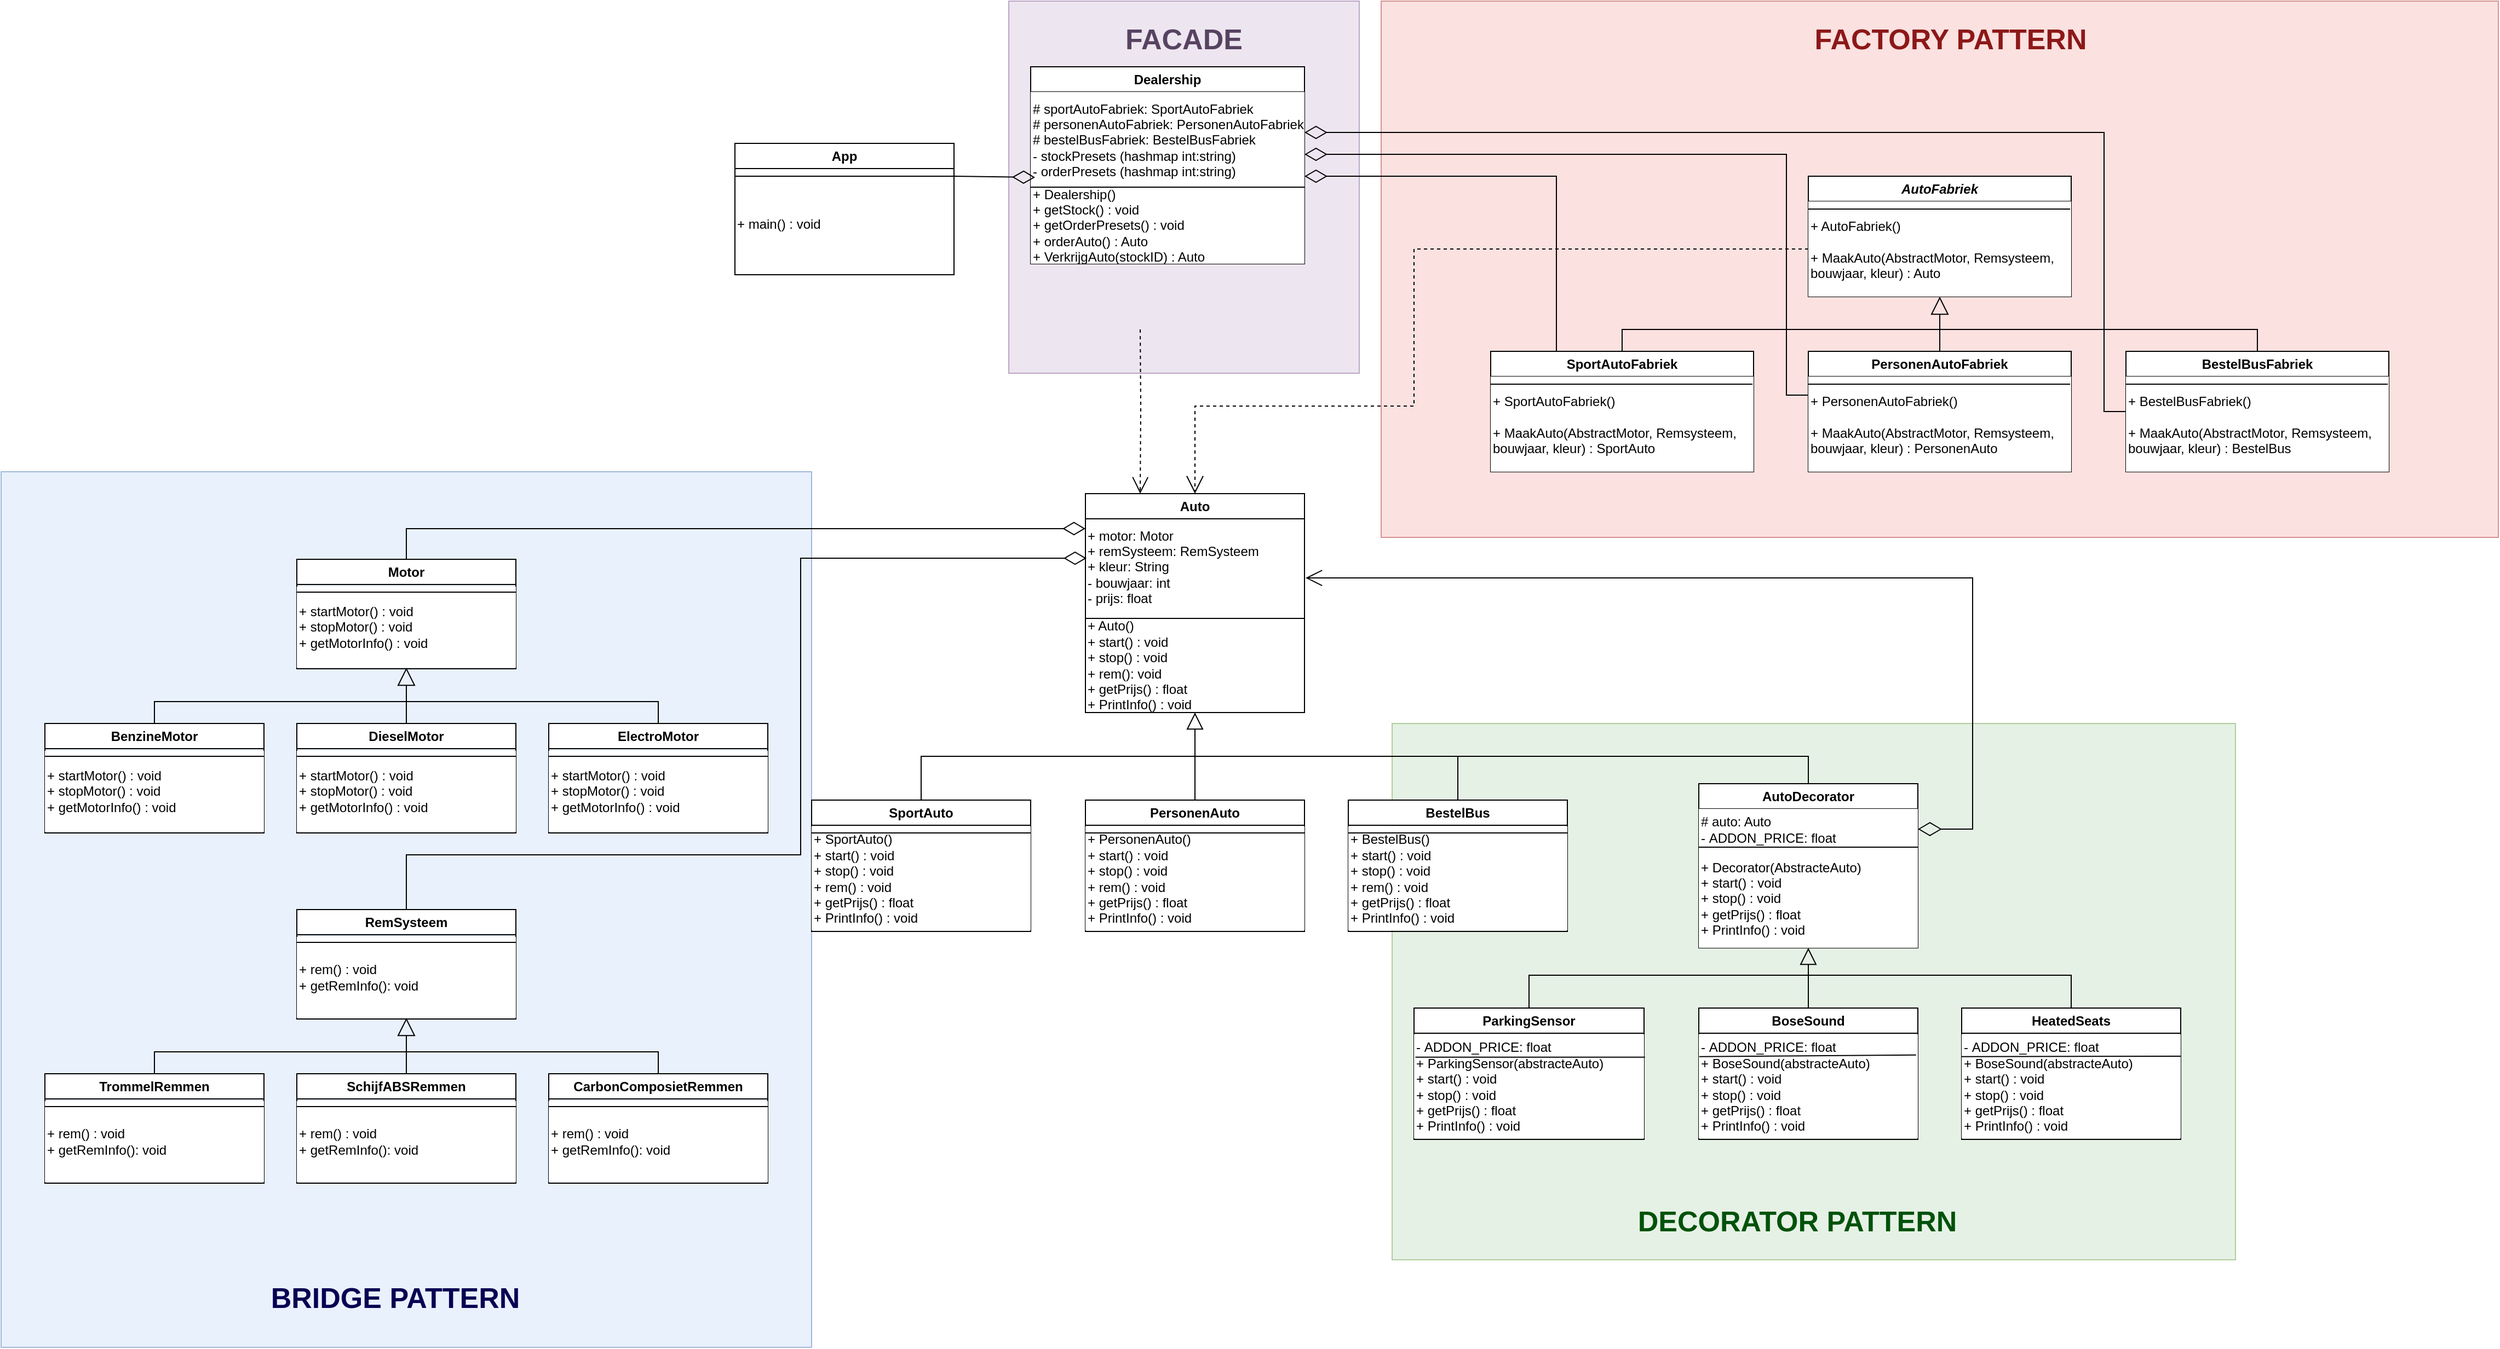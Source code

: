 <mxfile version="24.7.17">
  <diagram name="Page-1" id="ZH47OkZXnv7MJgtDUiey">
    <mxGraphModel dx="1637" dy="1631" grid="1" gridSize="10" guides="1" tooltips="1" connect="1" arrows="1" fold="1" page="1" pageScale="1" pageWidth="850" pageHeight="1100" math="0" shadow="0">
      <root>
        <mxCell id="0" />
        <mxCell id="1" parent="0" />
        <mxCell id="ERLBQstwd277DYNmvbr6-149" value="" style="rounded=0;whiteSpace=wrap;html=1;fillColor=#e1d5e7;strokeColor=#9673a6;opacity=60;" parent="1" vertex="1">
          <mxGeometry x="240" y="-220" width="320" height="340" as="geometry" />
        </mxCell>
        <mxCell id="ERLBQstwd277DYNmvbr6-147" value="" style="rounded=0;whiteSpace=wrap;html=1;fillColor=#dae8fc;strokeColor=#6c8ebf;opacity=60;" parent="1" vertex="1">
          <mxGeometry x="-680" y="210" width="740" height="800" as="geometry" />
        </mxCell>
        <mxCell id="ERLBQstwd277DYNmvbr6-139" value="" style="rounded=0;whiteSpace=wrap;html=1;fillColor=#d5e8d4;strokeColor=#82b366;opacity=60;" parent="1" vertex="1">
          <mxGeometry x="590" y="440" width="770" height="490" as="geometry" />
        </mxCell>
        <mxCell id="ERLBQstwd277DYNmvbr6-137" value="" style="rounded=0;whiteSpace=wrap;html=1;fillColor=#f8cecc;strokeColor=#b85450;opacity=60;" parent="1" vertex="1">
          <mxGeometry x="580" y="-220" width="1020" height="490" as="geometry" />
        </mxCell>
        <mxCell id="ERLBQstwd277DYNmvbr6-1" value="Auto" style="swimlane;whiteSpace=wrap;html=1;" parent="1" vertex="1">
          <mxGeometry x="310" y="230" width="200" height="200" as="geometry" />
        </mxCell>
        <mxCell id="ERLBQstwd277DYNmvbr6-3" value="+ motor: Motor&lt;div&gt;+ remSysteem: RemSysteem&lt;/div&gt;&lt;div&gt;+ kleur: String&lt;/div&gt;&lt;div&gt;- bouwjaar: int&lt;/div&gt;&lt;div&gt;- prijs: float&lt;/div&gt;" style="text;html=1;align=left;verticalAlign=middle;whiteSpace=wrap;rounded=0;" parent="ERLBQstwd277DYNmvbr6-1" vertex="1">
          <mxGeometry y="23" width="200" height="87" as="geometry" />
        </mxCell>
        <mxCell id="ERLBQstwd277DYNmvbr6-5" value="&lt;div&gt;+ Auto()&amp;nbsp;&lt;/div&gt;+ start() : void&lt;div&gt;+ stop() : void&lt;/div&gt;&lt;div&gt;+ rem(): void&lt;/div&gt;&lt;div&gt;+ getPrijs() : float&lt;/div&gt;&lt;div&gt;+ PrintInfo() : void&lt;/div&gt;" style="text;html=1;align=left;verticalAlign=middle;whiteSpace=wrap;rounded=0;" parent="ERLBQstwd277DYNmvbr6-1" vertex="1">
          <mxGeometry y="113" width="200" height="87" as="geometry" />
        </mxCell>
        <mxCell id="ERLBQstwd277DYNmvbr6-4" value="" style="endArrow=none;html=1;rounded=0;exitX=0;exitY=0.75;exitDx=0;exitDy=0;entryX=1;entryY=0.75;entryDx=0;entryDy=0;" parent="1" edge="1">
          <mxGeometry width="50" height="50" relative="1" as="geometry">
            <mxPoint x="310" y="344" as="sourcePoint" />
            <mxPoint x="510" y="344" as="targetPoint" />
          </mxGeometry>
        </mxCell>
        <mxCell id="ERLBQstwd277DYNmvbr6-17" value="BestelBus" style="swimlane;whiteSpace=wrap;html=1;fillColor=default;" parent="1" vertex="1">
          <mxGeometry x="550" y="510" width="200" height="120" as="geometry" />
        </mxCell>
        <mxCell id="ERLBQstwd277DYNmvbr6-19" value="&lt;div&gt;+ BestelBus()&amp;nbsp;&lt;/div&gt;+ start() : void&lt;div&gt;+ stop() : void&lt;/div&gt;&lt;div&gt;+ rem() : void&lt;br&gt;&lt;/div&gt;&lt;div&gt;+ getPrijs() :&amp;nbsp;&lt;span style=&quot;background-color: initial;&quot;&gt;float&lt;/span&gt;&lt;/div&gt;&lt;div&gt;+ PrintInfo() : void&lt;br&gt;&lt;/div&gt;" style="text;html=1;align=left;verticalAlign=middle;whiteSpace=wrap;rounded=0;fillColor=default;" parent="ERLBQstwd277DYNmvbr6-17" vertex="1">
          <mxGeometry y="24" width="200" height="95" as="geometry" />
        </mxCell>
        <mxCell id="ERLBQstwd277DYNmvbr6-20" value="" style="endArrow=none;html=1;rounded=0;exitX=0;exitY=0.75;exitDx=0;exitDy=0;entryX=1;entryY=0.75;entryDx=0;entryDy=0;" parent="ERLBQstwd277DYNmvbr6-17" edge="1">
          <mxGeometry width="50" height="50" relative="1" as="geometry">
            <mxPoint y="30" as="sourcePoint" />
            <mxPoint x="200" y="30" as="targetPoint" />
          </mxGeometry>
        </mxCell>
        <mxCell id="ERLBQstwd277DYNmvbr6-39" style="edgeStyle=orthogonalEdgeStyle;rounded=0;orthogonalLoop=1;jettySize=auto;html=1;exitX=0.5;exitY=0;exitDx=0;exitDy=0;entryX=0.5;entryY=0;entryDx=0;entryDy=0;endArrow=none;endFill=0;" parent="1" source="ERLBQstwd277DYNmvbr6-32" target="ERLBQstwd277DYNmvbr6-17" edge="1">
          <mxGeometry relative="1" as="geometry">
            <Array as="points">
              <mxPoint x="160" y="470" />
              <mxPoint x="650" y="470" />
            </Array>
          </mxGeometry>
        </mxCell>
        <mxCell id="ERLBQstwd277DYNmvbr6-32" value="SportAuto" style="swimlane;whiteSpace=wrap;html=1;" parent="1" vertex="1">
          <mxGeometry x="60" y="510" width="200" height="120" as="geometry" />
        </mxCell>
        <mxCell id="ERLBQstwd277DYNmvbr6-33" value="&lt;div&gt;+ SportAuto()&amp;nbsp;&lt;/div&gt;+ start() : void&lt;div&gt;+ stop() : void&lt;/div&gt;&lt;div&gt;+ rem() : void&lt;/div&gt;&lt;div&gt;+ getPrijs() :&amp;nbsp;&lt;span style=&quot;background-color: initial;&quot;&gt;float&lt;/span&gt;&lt;/div&gt;&lt;div&gt;+ PrintInfo() : void&lt;br&gt;&lt;/div&gt;" style="text;html=1;align=left;verticalAlign=middle;whiteSpace=wrap;rounded=0;fillColor=default;" parent="ERLBQstwd277DYNmvbr6-32" vertex="1">
          <mxGeometry y="24" width="200" height="95" as="geometry" />
        </mxCell>
        <mxCell id="ERLBQstwd277DYNmvbr6-34" value="" style="endArrow=none;html=1;rounded=0;exitX=0;exitY=0.75;exitDx=0;exitDy=0;entryX=1;entryY=0.75;entryDx=0;entryDy=0;" parent="ERLBQstwd277DYNmvbr6-32" edge="1">
          <mxGeometry width="50" height="50" relative="1" as="geometry">
            <mxPoint y="30" as="sourcePoint" />
            <mxPoint x="200" y="30" as="targetPoint" />
          </mxGeometry>
        </mxCell>
        <mxCell id="ERLBQstwd277DYNmvbr6-38" style="edgeStyle=orthogonalEdgeStyle;rounded=0;orthogonalLoop=1;jettySize=auto;html=1;exitX=0.5;exitY=0;exitDx=0;exitDy=0;entryX=0.5;entryY=1;entryDx=0;entryDy=0;endArrow=block;endFill=0;endSize=13;" parent="1" source="ERLBQstwd277DYNmvbr6-35" target="ERLBQstwd277DYNmvbr6-5" edge="1">
          <mxGeometry relative="1" as="geometry" />
        </mxCell>
        <mxCell id="ERLBQstwd277DYNmvbr6-35" value="PersonenAuto" style="swimlane;whiteSpace=wrap;html=1;" parent="1" vertex="1">
          <mxGeometry x="310" y="510" width="200" height="120" as="geometry" />
        </mxCell>
        <mxCell id="ERLBQstwd277DYNmvbr6-36" value="&lt;div&gt;+ PersonenAuto()&amp;nbsp;&lt;/div&gt;+ start() : void&lt;div&gt;+ stop() : void&lt;/div&gt;&lt;div&gt;+ rem() : void&lt;br&gt;&lt;/div&gt;&lt;div&gt;+ getPrijs() : float&lt;/div&gt;&lt;div&gt;+ PrintInfo() : void&lt;br&gt;&lt;/div&gt;" style="text;html=1;align=left;verticalAlign=middle;whiteSpace=wrap;rounded=0;fillColor=default;" parent="ERLBQstwd277DYNmvbr6-35" vertex="1">
          <mxGeometry y="24" width="200" height="95" as="geometry" />
        </mxCell>
        <mxCell id="ERLBQstwd277DYNmvbr6-37" value="" style="endArrow=none;html=1;rounded=0;exitX=0;exitY=0.75;exitDx=0;exitDy=0;entryX=1;entryY=0.75;entryDx=0;entryDy=0;" parent="ERLBQstwd277DYNmvbr6-35" edge="1">
          <mxGeometry width="50" height="50" relative="1" as="geometry">
            <mxPoint y="30" as="sourcePoint" />
            <mxPoint x="200" y="30" as="targetPoint" />
          </mxGeometry>
        </mxCell>
        <mxCell id="ERLBQstwd277DYNmvbr6-40" value="AutoDecorator" style="swimlane;whiteSpace=wrap;html=1;" parent="1" vertex="1">
          <mxGeometry x="870" y="495" width="200" height="150" as="geometry" />
        </mxCell>
        <mxCell id="ERLBQstwd277DYNmvbr6-41" value="# auto: Auto&lt;div&gt;&lt;div&gt;-&amp;nbsp;ADDON_PRICE: float&lt;/div&gt;&lt;/div&gt;" style="text;html=1;align=left;verticalAlign=middle;whiteSpace=wrap;rounded=0;fillColor=default;" parent="ERLBQstwd277DYNmvbr6-40" vertex="1">
          <mxGeometry y="23" width="200" height="37" as="geometry" />
        </mxCell>
        <mxCell id="ERLBQstwd277DYNmvbr6-42" value="&lt;div&gt;+ Decorator(AbstracteAuto)&amp;nbsp;&lt;/div&gt;+ start() : void&lt;div&gt;+ stop() : void&lt;/div&gt;&lt;div&gt;+ getPrijs() : float&lt;/div&gt;&lt;div&gt;+ PrintInfo() : void&lt;br&gt;&lt;/div&gt;" style="text;html=1;align=left;verticalAlign=middle;whiteSpace=wrap;rounded=0;fillColor=default;" parent="ERLBQstwd277DYNmvbr6-40" vertex="1">
          <mxGeometry y="60" width="200" height="90" as="geometry" />
        </mxCell>
        <mxCell id="ERLBQstwd277DYNmvbr6-43" value="" style="endArrow=none;html=1;rounded=0;exitX=0;exitY=0.75;exitDx=0;exitDy=0;entryX=1;entryY=0.75;entryDx=0;entryDy=0;" parent="1" edge="1">
          <mxGeometry width="50" height="50" relative="1" as="geometry">
            <mxPoint x="870" y="553" as="sourcePoint" />
            <mxPoint x="1070" y="553" as="targetPoint" />
          </mxGeometry>
        </mxCell>
        <mxCell id="ERLBQstwd277DYNmvbr6-48" value="" style="endArrow=none;html=1;rounded=0;entryX=0.5;entryY=0;entryDx=0;entryDy=0;" parent="1" target="ERLBQstwd277DYNmvbr6-40" edge="1">
          <mxGeometry width="50" height="50" relative="1" as="geometry">
            <mxPoint x="650" y="470" as="sourcePoint" />
            <mxPoint x="670" y="460" as="targetPoint" />
            <Array as="points">
              <mxPoint x="970" y="470" />
            </Array>
          </mxGeometry>
        </mxCell>
        <mxCell id="ERLBQstwd277DYNmvbr6-59" style="edgeStyle=orthogonalEdgeStyle;rounded=0;orthogonalLoop=1;jettySize=auto;html=1;exitX=0.5;exitY=0;exitDx=0;exitDy=0;entryX=0.5;entryY=1;entryDx=0;entryDy=0;endArrow=block;endFill=0;endSize=13;" parent="1" source="ERLBQstwd277DYNmvbr6-49" target="ERLBQstwd277DYNmvbr6-40" edge="1">
          <mxGeometry relative="1" as="geometry" />
        </mxCell>
        <mxCell id="ERLBQstwd277DYNmvbr6-49" value="BoseSound" style="swimlane;whiteSpace=wrap;html=1;" parent="1" vertex="1">
          <mxGeometry x="870" y="700" width="200" height="120" as="geometry" />
        </mxCell>
        <mxCell id="ERLBQstwd277DYNmvbr6-50" value="&lt;div&gt;&lt;div&gt;-&amp;nbsp;ADDON_PRICE: float&lt;/div&gt;&lt;/div&gt;&lt;div&gt;+ BoseSound(abstracteAuto)&amp;nbsp;&lt;/div&gt;+ start() : void&lt;div&gt;+ stop() : void&lt;/div&gt;&lt;div&gt;+ getPrijs() : float&lt;/div&gt;&lt;div&gt;&lt;span style=&quot;background-color: initial;&quot;&gt;+ PrintInfo() : void&lt;/span&gt;&lt;br&gt;&lt;/div&gt;" style="text;html=1;align=left;verticalAlign=middle;whiteSpace=wrap;rounded=0;fillColor=default;" parent="ERLBQstwd277DYNmvbr6-49" vertex="1">
          <mxGeometry y="24" width="200" height="95" as="geometry" />
        </mxCell>
        <mxCell id="ERLBQstwd277DYNmvbr6-51" value="" style="endArrow=none;html=1;rounded=0;exitX=0.002;exitY=0.215;exitDx=0;exitDy=0;entryX=0.992;entryY=0.199;entryDx=0;entryDy=0;entryPerimeter=0;exitPerimeter=0;" parent="ERLBQstwd277DYNmvbr6-49" source="ERLBQstwd277DYNmvbr6-50" target="ERLBQstwd277DYNmvbr6-50" edge="1">
          <mxGeometry width="50" height="50" relative="1" as="geometry">
            <mxPoint y="30" as="sourcePoint" />
            <mxPoint x="200" y="30" as="targetPoint" />
          </mxGeometry>
        </mxCell>
        <mxCell id="ERLBQstwd277DYNmvbr6-52" value="HeatedSeats" style="swimlane;whiteSpace=wrap;html=1;fillColor=default;" parent="1" vertex="1">
          <mxGeometry x="1110" y="700" width="200" height="120" as="geometry" />
        </mxCell>
        <mxCell id="ERLBQstwd277DYNmvbr6-53" value="&lt;div&gt;&lt;div&gt;-&amp;nbsp;ADDON_PRICE: float&lt;/div&gt;&lt;/div&gt;&lt;div&gt;+ BoseSound(abstracteAuto)&lt;/div&gt;+ start() : void&lt;div&gt;+ stop() : void&lt;/div&gt;&lt;div&gt;+ getPrijs() : float&lt;/div&gt;&lt;div&gt;&lt;span style=&quot;background-color: initial;&quot;&gt;+ PrintInfo() : void&lt;/span&gt;&lt;br&gt;&lt;/div&gt;" style="text;html=1;align=left;verticalAlign=middle;whiteSpace=wrap;rounded=0;fillColor=default;imageWidth=31;" parent="ERLBQstwd277DYNmvbr6-52" vertex="1">
          <mxGeometry y="24" width="200" height="95" as="geometry" />
        </mxCell>
        <mxCell id="ERLBQstwd277DYNmvbr6-54" value="" style="endArrow=none;html=1;rounded=0;exitX=-0.001;exitY=0.215;exitDx=0;exitDy=0;exitPerimeter=0;" parent="ERLBQstwd277DYNmvbr6-52" source="ERLBQstwd277DYNmvbr6-53" edge="1">
          <mxGeometry width="50" height="50" relative="1" as="geometry">
            <mxPoint y="30" as="sourcePoint" />
            <mxPoint x="200" y="44" as="targetPoint" />
          </mxGeometry>
        </mxCell>
        <mxCell id="ERLBQstwd277DYNmvbr6-60" style="edgeStyle=orthogonalEdgeStyle;rounded=0;orthogonalLoop=1;jettySize=auto;html=1;exitX=0.5;exitY=0;exitDx=0;exitDy=0;entryX=0.5;entryY=0;entryDx=0;entryDy=0;endArrow=none;endFill=0;" parent="1" source="ERLBQstwd277DYNmvbr6-56" target="ERLBQstwd277DYNmvbr6-52" edge="1">
          <mxGeometry relative="1" as="geometry">
            <Array as="points">
              <mxPoint x="715" y="670" />
              <mxPoint x="1210" y="670" />
            </Array>
          </mxGeometry>
        </mxCell>
        <mxCell id="ERLBQstwd277DYNmvbr6-56" value="ParkingSensor" style="swimlane;whiteSpace=wrap;html=1;" parent="1" vertex="1">
          <mxGeometry x="610" y="700" width="210" height="120" as="geometry" />
        </mxCell>
        <mxCell id="ERLBQstwd277DYNmvbr6-57" value="&lt;div&gt;-&amp;nbsp;ADDON_PRICE: float&lt;/div&gt;&lt;div&gt;+ ParkingSensor(abstracteAuto)&amp;nbsp;&lt;/div&gt;+ start() : void&lt;div&gt;+ stop() : void&lt;/div&gt;&lt;div&gt;+ getPrijs() : float&lt;/div&gt;&lt;div&gt;&lt;span style=&quot;background-color: initial;&quot;&gt;+ PrintInfo() : void&lt;/span&gt;&lt;br&gt;&lt;/div&gt;" style="text;html=1;align=left;verticalAlign=middle;whiteSpace=wrap;rounded=0;fillColor=default;" parent="ERLBQstwd277DYNmvbr6-56" vertex="1">
          <mxGeometry y="24" width="210" height="95" as="geometry" />
        </mxCell>
        <mxCell id="ERLBQstwd277DYNmvbr6-143" value="" style="endArrow=none;html=1;rounded=0;exitX=0.006;exitY=0.22;exitDx=0;exitDy=0;exitPerimeter=0;entryX=1.004;entryY=0.22;entryDx=0;entryDy=0;entryPerimeter=0;" parent="ERLBQstwd277DYNmvbr6-56" source="ERLBQstwd277DYNmvbr6-57" target="ERLBQstwd277DYNmvbr6-57" edge="1">
          <mxGeometry width="50" height="50" relative="1" as="geometry">
            <mxPoint y="34" as="sourcePoint" />
            <mxPoint x="210" y="40" as="targetPoint" />
          </mxGeometry>
        </mxCell>
        <mxCell id="ERLBQstwd277DYNmvbr6-61" style="edgeStyle=orthogonalEdgeStyle;rounded=0;orthogonalLoop=1;jettySize=auto;html=1;exitX=1;exitY=0.5;exitDx=0;exitDy=0;entryX=1.005;entryY=0.621;entryDx=0;entryDy=0;entryPerimeter=0;startArrow=diamondThin;startFill=0;endArrow=open;endFill=0;endSize=13;startSize=19;" parent="1" source="ERLBQstwd277DYNmvbr6-41" target="ERLBQstwd277DYNmvbr6-3" edge="1">
          <mxGeometry relative="1" as="geometry">
            <Array as="points">
              <mxPoint x="1120" y="537" />
              <mxPoint x="1120" y="307" />
            </Array>
          </mxGeometry>
        </mxCell>
        <mxCell id="ERLBQstwd277DYNmvbr6-62" value="Motor" style="swimlane;whiteSpace=wrap;html=1;" parent="1" vertex="1">
          <mxGeometry x="-410" y="290" width="200" height="100" as="geometry" />
        </mxCell>
        <mxCell id="ERLBQstwd277DYNmvbr6-63" value="&lt;div&gt;+ startMotor() : void&lt;/div&gt;&lt;div&gt;+ stopMotor() : void&lt;/div&gt;&lt;div&gt;+ getMotorInfo() : void&lt;/div&gt;" style="text;html=1;align=left;verticalAlign=middle;whiteSpace=wrap;rounded=0;fillColor=default;" parent="ERLBQstwd277DYNmvbr6-62" vertex="1">
          <mxGeometry y="25" width="200" height="74" as="geometry" />
        </mxCell>
        <mxCell id="ERLBQstwd277DYNmvbr6-64" value="" style="endArrow=none;html=1;rounded=0;exitX=0;exitY=0.75;exitDx=0;exitDy=0;entryX=1;entryY=0.75;entryDx=0;entryDy=0;" parent="ERLBQstwd277DYNmvbr6-62" edge="1">
          <mxGeometry width="50" height="50" relative="1" as="geometry">
            <mxPoint y="30" as="sourcePoint" />
            <mxPoint x="200" y="30" as="targetPoint" />
          </mxGeometry>
        </mxCell>
        <mxCell id="ERLBQstwd277DYNmvbr6-65" style="edgeStyle=orthogonalEdgeStyle;rounded=0;orthogonalLoop=1;jettySize=auto;html=1;exitX=0.5;exitY=0;exitDx=0;exitDy=0;entryX=0;entryY=0.103;entryDx=0;entryDy=0;entryPerimeter=0;endArrow=diamondThin;endFill=0;endSize=18;" parent="1" source="ERLBQstwd277DYNmvbr6-62" target="ERLBQstwd277DYNmvbr6-3" edge="1">
          <mxGeometry relative="1" as="geometry" />
        </mxCell>
        <mxCell id="ERLBQstwd277DYNmvbr6-66" value="ElectroMotor" style="swimlane;whiteSpace=wrap;html=1;" parent="1" vertex="1">
          <mxGeometry x="-180" y="440" width="200" height="100" as="geometry" />
        </mxCell>
        <mxCell id="ERLBQstwd277DYNmvbr6-67" value="&lt;div&gt;+ startMotor()&lt;span style=&quot;background-color: initial;&quot;&gt;&amp;nbsp;&lt;/span&gt;&lt;span style=&quot;background-color: initial;&quot;&gt;: void&lt;/span&gt;&lt;/div&gt;&lt;div&gt;+ stopMotor()&lt;span style=&quot;background-color: initial;&quot;&gt;&amp;nbsp;&lt;/span&gt;&lt;span style=&quot;background-color: initial;&quot;&gt;: void&lt;/span&gt;&lt;/div&gt;&lt;div&gt;+ getMotorInfo()&lt;span style=&quot;background-color: initial;&quot;&gt;&amp;nbsp;&lt;/span&gt;&lt;span style=&quot;background-color: initial;&quot;&gt;: void&lt;/span&gt;&lt;/div&gt;" style="text;html=1;align=left;verticalAlign=middle;whiteSpace=wrap;rounded=0;fillColor=default;" parent="ERLBQstwd277DYNmvbr6-66" vertex="1">
          <mxGeometry y="25" width="200" height="74" as="geometry" />
        </mxCell>
        <mxCell id="ERLBQstwd277DYNmvbr6-68" value="" style="endArrow=none;html=1;rounded=0;exitX=0;exitY=0.75;exitDx=0;exitDy=0;entryX=1;entryY=0.75;entryDx=0;entryDy=0;" parent="ERLBQstwd277DYNmvbr6-66" edge="1">
          <mxGeometry width="50" height="50" relative="1" as="geometry">
            <mxPoint y="30" as="sourcePoint" />
            <mxPoint x="200" y="30" as="targetPoint" />
          </mxGeometry>
        </mxCell>
        <mxCell id="ERLBQstwd277DYNmvbr6-75" style="edgeStyle=orthogonalEdgeStyle;rounded=0;orthogonalLoop=1;jettySize=auto;html=1;exitX=0.5;exitY=0;exitDx=0;exitDy=0;entryX=0.5;entryY=1;entryDx=0;entryDy=0;endArrow=block;endFill=0;startSize=7;endSize=14;" parent="1" source="ERLBQstwd277DYNmvbr6-69" target="ERLBQstwd277DYNmvbr6-63" edge="1">
          <mxGeometry relative="1" as="geometry" />
        </mxCell>
        <mxCell id="ERLBQstwd277DYNmvbr6-69" value="DieselMotor" style="swimlane;whiteSpace=wrap;html=1;" parent="1" vertex="1">
          <mxGeometry x="-410" y="440" width="200" height="100" as="geometry" />
        </mxCell>
        <mxCell id="ERLBQstwd277DYNmvbr6-70" value="&lt;div&gt;+ startMotor()&lt;span style=&quot;background-color: initial;&quot;&gt;&amp;nbsp;&lt;/span&gt;&lt;span style=&quot;background-color: initial;&quot;&gt;: void&lt;/span&gt;&lt;/div&gt;&lt;div&gt;+ stopMotor()&lt;span style=&quot;background-color: initial;&quot;&gt;&amp;nbsp;&lt;/span&gt;&lt;span style=&quot;background-color: initial;&quot;&gt;: void&lt;/span&gt;&lt;/div&gt;&lt;div&gt;+ getMotorInfo()&lt;span style=&quot;background-color: initial;&quot;&gt;&amp;nbsp;&lt;/span&gt;&lt;span style=&quot;background-color: initial;&quot;&gt;: void&lt;/span&gt;&lt;/div&gt;" style="text;html=1;align=left;verticalAlign=middle;whiteSpace=wrap;rounded=0;fillColor=default;" parent="ERLBQstwd277DYNmvbr6-69" vertex="1">
          <mxGeometry y="25" width="200" height="74" as="geometry" />
        </mxCell>
        <mxCell id="ERLBQstwd277DYNmvbr6-71" value="" style="endArrow=none;html=1;rounded=0;exitX=0;exitY=0.75;exitDx=0;exitDy=0;entryX=1;entryY=0.75;entryDx=0;entryDy=0;" parent="ERLBQstwd277DYNmvbr6-69" edge="1">
          <mxGeometry width="50" height="50" relative="1" as="geometry">
            <mxPoint y="30" as="sourcePoint" />
            <mxPoint x="200" y="30" as="targetPoint" />
          </mxGeometry>
        </mxCell>
        <mxCell id="ERLBQstwd277DYNmvbr6-76" style="edgeStyle=orthogonalEdgeStyle;rounded=0;orthogonalLoop=1;jettySize=auto;html=1;exitX=0.5;exitY=0;exitDx=0;exitDy=0;entryX=0.5;entryY=0;entryDx=0;entryDy=0;endArrow=none;endFill=0;" parent="1" source="ERLBQstwd277DYNmvbr6-72" target="ERLBQstwd277DYNmvbr6-66" edge="1">
          <mxGeometry relative="1" as="geometry" />
        </mxCell>
        <mxCell id="ERLBQstwd277DYNmvbr6-72" value="BenzineMotor" style="swimlane;whiteSpace=wrap;html=1;" parent="1" vertex="1">
          <mxGeometry x="-640" y="440" width="200" height="100" as="geometry" />
        </mxCell>
        <mxCell id="ERLBQstwd277DYNmvbr6-73" value="&lt;div&gt;+ startMotor() : void&lt;/div&gt;&lt;div&gt;+ stopMotor()&lt;span style=&quot;background-color: initial;&quot;&gt;&amp;nbsp;&lt;/span&gt;&lt;span style=&quot;background-color: initial;&quot;&gt;: void&lt;/span&gt;&lt;/div&gt;&lt;div&gt;+ getMotorInfo()&lt;span style=&quot;background-color: initial;&quot;&gt;&amp;nbsp;&lt;/span&gt;&lt;span style=&quot;background-color: initial;&quot;&gt;: void&lt;/span&gt;&lt;/div&gt;" style="text;html=1;align=left;verticalAlign=middle;whiteSpace=wrap;rounded=0;fillColor=default;" parent="ERLBQstwd277DYNmvbr6-72" vertex="1">
          <mxGeometry y="25" width="200" height="74" as="geometry" />
        </mxCell>
        <mxCell id="ERLBQstwd277DYNmvbr6-74" value="" style="endArrow=none;html=1;rounded=0;exitX=0;exitY=0.75;exitDx=0;exitDy=0;entryX=1;entryY=0.75;entryDx=0;entryDy=0;" parent="ERLBQstwd277DYNmvbr6-72" edge="1">
          <mxGeometry width="50" height="50" relative="1" as="geometry">
            <mxPoint y="30" as="sourcePoint" />
            <mxPoint x="200" y="30" as="targetPoint" />
          </mxGeometry>
        </mxCell>
        <mxCell id="ERLBQstwd277DYNmvbr6-77" value="RemSysteem" style="swimlane;whiteSpace=wrap;html=1;" parent="1" vertex="1">
          <mxGeometry x="-410" y="610" width="200" height="100" as="geometry" />
        </mxCell>
        <mxCell id="ERLBQstwd277DYNmvbr6-78" value="&lt;div&gt;+ rem() : void&lt;/div&gt;&lt;div&gt;+ getRemInfo(): void&lt;/div&gt;" style="text;html=1;align=left;verticalAlign=middle;whiteSpace=wrap;rounded=0;fillColor=default;" parent="ERLBQstwd277DYNmvbr6-77" vertex="1">
          <mxGeometry y="25" width="200" height="74" as="geometry" />
        </mxCell>
        <mxCell id="ERLBQstwd277DYNmvbr6-79" value="" style="endArrow=none;html=1;rounded=0;exitX=0;exitY=0.75;exitDx=0;exitDy=0;entryX=1;entryY=0.75;entryDx=0;entryDy=0;" parent="ERLBQstwd277DYNmvbr6-77" edge="1">
          <mxGeometry width="50" height="50" relative="1" as="geometry">
            <mxPoint y="30" as="sourcePoint" />
            <mxPoint x="200" y="30" as="targetPoint" />
          </mxGeometry>
        </mxCell>
        <mxCell id="ERLBQstwd277DYNmvbr6-80" value="CarbonComposietRemmen" style="swimlane;whiteSpace=wrap;html=1;" parent="1" vertex="1">
          <mxGeometry x="-180" y="760" width="200" height="100" as="geometry" />
        </mxCell>
        <mxCell id="ERLBQstwd277DYNmvbr6-95" value="&lt;div&gt;+ rem() : void&lt;/div&gt;&lt;div&gt;+ getRemInfo(): void&lt;/div&gt;" style="text;html=1;align=left;verticalAlign=middle;whiteSpace=wrap;rounded=0;fillColor=default;" parent="ERLBQstwd277DYNmvbr6-80" vertex="1">
          <mxGeometry y="25" width="200" height="74" as="geometry" />
        </mxCell>
        <mxCell id="ERLBQstwd277DYNmvbr6-82" value="" style="endArrow=none;html=1;rounded=0;exitX=0;exitY=0.75;exitDx=0;exitDy=0;entryX=1;entryY=0.75;entryDx=0;entryDy=0;" parent="ERLBQstwd277DYNmvbr6-80" edge="1">
          <mxGeometry width="50" height="50" relative="1" as="geometry">
            <mxPoint y="30" as="sourcePoint" />
            <mxPoint x="200" y="30" as="targetPoint" />
          </mxGeometry>
        </mxCell>
        <mxCell id="ERLBQstwd277DYNmvbr6-83" style="edgeStyle=orthogonalEdgeStyle;rounded=0;orthogonalLoop=1;jettySize=auto;html=1;exitX=0.5;exitY=0;exitDx=0;exitDy=0;entryX=0.5;entryY=1;entryDx=0;entryDy=0;endArrow=block;endFill=0;startSize=7;endSize=14;" parent="1" source="ERLBQstwd277DYNmvbr6-84" target="ERLBQstwd277DYNmvbr6-78" edge="1">
          <mxGeometry relative="1" as="geometry" />
        </mxCell>
        <mxCell id="ERLBQstwd277DYNmvbr6-84" value="SchijfABSRemmen" style="swimlane;whiteSpace=wrap;html=1;" parent="1" vertex="1">
          <mxGeometry x="-410" y="760" width="200" height="100" as="geometry" />
        </mxCell>
        <mxCell id="ERLBQstwd277DYNmvbr6-94" value="&lt;div&gt;+ rem() : void&lt;/div&gt;&lt;div&gt;+ getRemInfo(): void&lt;/div&gt;" style="text;html=1;align=left;verticalAlign=middle;whiteSpace=wrap;rounded=0;fillColor=default;" parent="ERLBQstwd277DYNmvbr6-84" vertex="1">
          <mxGeometry y="25" width="200" height="74" as="geometry" />
        </mxCell>
        <mxCell id="ERLBQstwd277DYNmvbr6-86" value="" style="endArrow=none;html=1;rounded=0;exitX=0;exitY=0.75;exitDx=0;exitDy=0;entryX=1;entryY=0.75;entryDx=0;entryDy=0;" parent="ERLBQstwd277DYNmvbr6-84" edge="1">
          <mxGeometry width="50" height="50" relative="1" as="geometry">
            <mxPoint y="30" as="sourcePoint" />
            <mxPoint x="200" y="30" as="targetPoint" />
          </mxGeometry>
        </mxCell>
        <mxCell id="ERLBQstwd277DYNmvbr6-87" style="edgeStyle=orthogonalEdgeStyle;rounded=0;orthogonalLoop=1;jettySize=auto;html=1;exitX=0.5;exitY=0;exitDx=0;exitDy=0;entryX=0.5;entryY=0;entryDx=0;entryDy=0;endArrow=none;endFill=0;" parent="1" source="ERLBQstwd277DYNmvbr6-88" target="ERLBQstwd277DYNmvbr6-80" edge="1">
          <mxGeometry relative="1" as="geometry" />
        </mxCell>
        <mxCell id="ERLBQstwd277DYNmvbr6-88" value="TrommelRemmen" style="swimlane;whiteSpace=wrap;html=1;" parent="1" vertex="1">
          <mxGeometry x="-640" y="760" width="200" height="100" as="geometry" />
        </mxCell>
        <mxCell id="ERLBQstwd277DYNmvbr6-91" value="&lt;div&gt;+ rem() : void&lt;/div&gt;&lt;div&gt;+ getRemInfo(): void&lt;/div&gt;" style="text;html=1;align=left;verticalAlign=middle;whiteSpace=wrap;rounded=0;fillColor=default;" parent="ERLBQstwd277DYNmvbr6-88" vertex="1">
          <mxGeometry y="25" width="200" height="74" as="geometry" />
        </mxCell>
        <mxCell id="ERLBQstwd277DYNmvbr6-90" value="" style="endArrow=none;html=1;rounded=0;exitX=0;exitY=0.75;exitDx=0;exitDy=0;entryX=1;entryY=0.75;entryDx=0;entryDy=0;" parent="ERLBQstwd277DYNmvbr6-88" edge="1">
          <mxGeometry width="50" height="50" relative="1" as="geometry">
            <mxPoint y="30" as="sourcePoint" />
            <mxPoint x="200" y="30" as="targetPoint" />
          </mxGeometry>
        </mxCell>
        <mxCell id="ERLBQstwd277DYNmvbr6-96" style="edgeStyle=orthogonalEdgeStyle;rounded=0;orthogonalLoop=1;jettySize=auto;html=1;exitX=0.5;exitY=0;exitDx=0;exitDy=0;entryX=0.005;entryY=0.414;entryDx=0;entryDy=0;entryPerimeter=0;endArrow=diamondThin;endFill=0;endSize=18;" parent="1" source="ERLBQstwd277DYNmvbr6-77" target="ERLBQstwd277DYNmvbr6-3" edge="1">
          <mxGeometry relative="1" as="geometry">
            <Array as="points">
              <mxPoint x="-310" y="560" />
              <mxPoint x="50" y="560" />
              <mxPoint x="50" y="289" />
            </Array>
          </mxGeometry>
        </mxCell>
        <mxCell id="ERLBQstwd277DYNmvbr6-97" value="&lt;i&gt;AutoFabriek&lt;/i&gt;" style="swimlane;whiteSpace=wrap;html=1;" parent="1" vertex="1">
          <mxGeometry x="970" y="-60" width="240" height="110" as="geometry" />
        </mxCell>
        <mxCell id="ERLBQstwd277DYNmvbr6-98" value="&lt;div&gt;+ AutoFabriek()&amp;nbsp;&lt;/div&gt;&lt;div&gt;&lt;br&gt;&lt;/div&gt;&lt;div&gt;+ MaakAuto(AbstractMotor, Remsysteem, bouwjaar, kleur) : Auto&lt;/div&gt;" style="text;html=1;align=left;verticalAlign=middle;whiteSpace=wrap;rounded=0;fillColor=default;" parent="ERLBQstwd277DYNmvbr6-97" vertex="1">
          <mxGeometry y="23" width="240" height="87" as="geometry" />
        </mxCell>
        <mxCell id="ERLBQstwd277DYNmvbr6-99" value="" style="endArrow=none;html=1;rounded=0;exitX=0;exitY=0.75;exitDx=0;exitDy=0;entryX=0.996;entryY=0.08;entryDx=0;entryDy=0;entryPerimeter=0;" parent="ERLBQstwd277DYNmvbr6-97" target="ERLBQstwd277DYNmvbr6-98" edge="1">
          <mxGeometry width="50" height="50" relative="1" as="geometry">
            <mxPoint y="30" as="sourcePoint" />
            <mxPoint x="200" y="30" as="targetPoint" />
          </mxGeometry>
        </mxCell>
        <mxCell id="ERLBQstwd277DYNmvbr6-113" style="edgeStyle=orthogonalEdgeStyle;rounded=0;orthogonalLoop=1;jettySize=auto;html=1;exitX=0.5;exitY=0;exitDx=0;exitDy=0;entryX=0.5;entryY=0;entryDx=0;entryDy=0;endArrow=none;endFill=0;" parent="1" source="ERLBQstwd277DYNmvbr6-103" target="ERLBQstwd277DYNmvbr6-109" edge="1">
          <mxGeometry relative="1" as="geometry" />
        </mxCell>
        <mxCell id="ERLBQstwd277DYNmvbr6-103" value="SportAutoFabriek" style="swimlane;whiteSpace=wrap;html=1;" parent="1" vertex="1">
          <mxGeometry x="680" y="100" width="240" height="110" as="geometry" />
        </mxCell>
        <mxCell id="ERLBQstwd277DYNmvbr6-104" value="&lt;div&gt;+ SportAutoFabriek()&amp;nbsp;&lt;/div&gt;&lt;div&gt;&lt;br&gt;&lt;/div&gt;&lt;div&gt;+ MaakAuto(AbstractMotor, Remsysteem, bouwjaar, kleur) : SportAuto&lt;/div&gt;" style="text;html=1;align=left;verticalAlign=middle;whiteSpace=wrap;rounded=0;fillColor=default;" parent="ERLBQstwd277DYNmvbr6-103" vertex="1">
          <mxGeometry y="23" width="240" height="87" as="geometry" />
        </mxCell>
        <mxCell id="ERLBQstwd277DYNmvbr6-105" value="" style="endArrow=none;html=1;rounded=0;exitX=0;exitY=0.75;exitDx=0;exitDy=0;entryX=0.996;entryY=0.08;entryDx=0;entryDy=0;entryPerimeter=0;" parent="ERLBQstwd277DYNmvbr6-103" target="ERLBQstwd277DYNmvbr6-104" edge="1">
          <mxGeometry width="50" height="50" relative="1" as="geometry">
            <mxPoint y="30" as="sourcePoint" />
            <mxPoint x="200" y="30" as="targetPoint" />
          </mxGeometry>
        </mxCell>
        <mxCell id="ERLBQstwd277DYNmvbr6-112" style="edgeStyle=orthogonalEdgeStyle;rounded=0;orthogonalLoop=1;jettySize=auto;html=1;exitX=0.5;exitY=0;exitDx=0;exitDy=0;entryX=0.5;entryY=1;entryDx=0;entryDy=0;endArrow=block;endFill=0;endSize=14;" parent="1" source="ERLBQstwd277DYNmvbr6-106" target="ERLBQstwd277DYNmvbr6-98" edge="1">
          <mxGeometry relative="1" as="geometry" />
        </mxCell>
        <mxCell id="ERLBQstwd277DYNmvbr6-106" value="PersonenAutoFabriek" style="swimlane;whiteSpace=wrap;html=1;" parent="1" vertex="1">
          <mxGeometry x="970" y="100" width="240" height="110" as="geometry" />
        </mxCell>
        <mxCell id="ERLBQstwd277DYNmvbr6-107" value="&lt;div&gt;+ PersonenAutoFabriek()&amp;nbsp;&lt;/div&gt;&lt;div&gt;&lt;br&gt;&lt;/div&gt;&lt;div&gt;+ MaakAuto(AbstractMotor, Remsysteem, bouwjaar, kleur) : PersonenAuto&lt;/div&gt;" style="text;html=1;align=left;verticalAlign=middle;whiteSpace=wrap;rounded=0;fillColor=default;" parent="ERLBQstwd277DYNmvbr6-106" vertex="1">
          <mxGeometry y="23" width="240" height="87" as="geometry" />
        </mxCell>
        <mxCell id="ERLBQstwd277DYNmvbr6-108" value="" style="endArrow=none;html=1;rounded=0;exitX=0;exitY=0.75;exitDx=0;exitDy=0;entryX=0.996;entryY=0.08;entryDx=0;entryDy=0;entryPerimeter=0;" parent="ERLBQstwd277DYNmvbr6-106" target="ERLBQstwd277DYNmvbr6-107" edge="1">
          <mxGeometry width="50" height="50" relative="1" as="geometry">
            <mxPoint y="30" as="sourcePoint" />
            <mxPoint x="200" y="30" as="targetPoint" />
          </mxGeometry>
        </mxCell>
        <mxCell id="ERLBQstwd277DYNmvbr6-109" value="BestelBusFabriek" style="swimlane;whiteSpace=wrap;html=1;" parent="1" vertex="1">
          <mxGeometry x="1260" y="100" width="240" height="110" as="geometry" />
        </mxCell>
        <mxCell id="ERLBQstwd277DYNmvbr6-110" value="&lt;div&gt;+ BestelBusFabriek()&amp;nbsp;&lt;/div&gt;&lt;div&gt;&lt;br&gt;&lt;/div&gt;&lt;div&gt;+ MaakAuto(AbstractMotor, Remsysteem, bouwjaar, kleur) : BestelBus&lt;/div&gt;" style="text;html=1;align=left;verticalAlign=middle;whiteSpace=wrap;rounded=0;fillColor=default;" parent="ERLBQstwd277DYNmvbr6-109" vertex="1">
          <mxGeometry y="23" width="240" height="87" as="geometry" />
        </mxCell>
        <mxCell id="ERLBQstwd277DYNmvbr6-111" value="" style="endArrow=none;html=1;rounded=0;exitX=0;exitY=0.75;exitDx=0;exitDy=0;entryX=0.996;entryY=0.08;entryDx=0;entryDy=0;entryPerimeter=0;" parent="ERLBQstwd277DYNmvbr6-109" target="ERLBQstwd277DYNmvbr6-110" edge="1">
          <mxGeometry width="50" height="50" relative="1" as="geometry">
            <mxPoint y="30" as="sourcePoint" />
            <mxPoint x="200" y="30" as="targetPoint" />
          </mxGeometry>
        </mxCell>
        <mxCell id="ERLBQstwd277DYNmvbr6-114" style="edgeStyle=orthogonalEdgeStyle;rounded=0;orthogonalLoop=1;jettySize=auto;html=1;exitX=0;exitY=0.5;exitDx=0;exitDy=0;entryX=0.5;entryY=0;entryDx=0;entryDy=0;endArrow=open;endFill=0;endSize=14;jumpStyle=none;dashed=1;strokeWidth=1;" parent="1" source="ERLBQstwd277DYNmvbr6-98" target="ERLBQstwd277DYNmvbr6-1" edge="1">
          <mxGeometry relative="1" as="geometry">
            <Array as="points">
              <mxPoint x="610" y="7" />
              <mxPoint x="610" y="150" />
              <mxPoint x="410" y="150" />
            </Array>
          </mxGeometry>
        </mxCell>
        <mxCell id="ERLBQstwd277DYNmvbr6-118" value="Dealership" style="swimlane;whiteSpace=wrap;html=1;fillColor=default;" parent="1" vertex="1">
          <mxGeometry x="260" y="-160" width="250" height="180" as="geometry" />
        </mxCell>
        <mxCell id="ERLBQstwd277DYNmvbr6-119" value="&lt;div&gt;&lt;br&gt;&lt;/div&gt;# sportAutoFabriek: SportAutoFabriek&lt;div&gt;# personenAutoFabriek: PersonenAutoFabriek&lt;/div&gt;&lt;div&gt;# bestelBusFabriek: BestelBusFabriek&lt;/div&gt;&lt;div&gt;- stockPresets (hashmap int:string)&lt;/div&gt;&lt;div&gt;- orderPresets (hashmap int:string)&lt;br&gt;&lt;/div&gt;&lt;div&gt;&lt;br&gt;&lt;/div&gt;" style="text;html=1;align=left;verticalAlign=middle;whiteSpace=wrap;rounded=0;fillColor=default;" parent="ERLBQstwd277DYNmvbr6-118" vertex="1">
          <mxGeometry y="23" width="250" height="87" as="geometry" />
        </mxCell>
        <mxCell id="ERLBQstwd277DYNmvbr6-120" value="&lt;div&gt;+ Dealership()&amp;nbsp;&lt;/div&gt;&lt;div&gt;+&amp;nbsp;getStock() : void&lt;/div&gt;&lt;div&gt;+ getOrderPresets() : void&lt;/div&gt;&lt;div&gt;+&amp;nbsp;orderAuto() : Auto&lt;/div&gt;&lt;div&gt;+ VerkrijgAuto(stockID) : Auto&amp;nbsp;&lt;/div&gt;" style="text;html=1;align=left;verticalAlign=middle;whiteSpace=wrap;rounded=0;fillColor=default;" parent="ERLBQstwd277DYNmvbr6-118" vertex="1">
          <mxGeometry y="110" width="250" height="70" as="geometry" />
        </mxCell>
        <mxCell id="ERLBQstwd277DYNmvbr6-121" value="" style="endArrow=none;html=1;rounded=0;exitX=0;exitY=0;exitDx=0;exitDy=0;entryX=1;entryY=0;entryDx=0;entryDy=0;" parent="ERLBQstwd277DYNmvbr6-118" source="ERLBQstwd277DYNmvbr6-120" target="ERLBQstwd277DYNmvbr6-120" edge="1">
          <mxGeometry width="50" height="50" relative="1" as="geometry">
            <mxPoint y="120" as="sourcePoint" />
            <mxPoint x="200" y="120" as="targetPoint" />
          </mxGeometry>
        </mxCell>
        <mxCell id="ERLBQstwd277DYNmvbr6-122" style="edgeStyle=orthogonalEdgeStyle;rounded=0;orthogonalLoop=1;jettySize=auto;html=1;entryX=0.25;entryY=0;entryDx=0;entryDy=0;endArrow=open;endFill=0;endSize=13;dashed=1;" parent="1" target="ERLBQstwd277DYNmvbr6-1" edge="1">
          <mxGeometry relative="1" as="geometry">
            <mxPoint x="360" y="80" as="sourcePoint" />
          </mxGeometry>
        </mxCell>
        <mxCell id="ERLBQstwd277DYNmvbr6-127" value="App" style="swimlane;whiteSpace=wrap;html=1;" parent="1" vertex="1">
          <mxGeometry x="-10" y="-90" width="200" height="120" as="geometry" />
        </mxCell>
        <mxCell id="ERLBQstwd277DYNmvbr6-128" value="&lt;div&gt;+ main() : void&lt;/div&gt;" style="text;html=1;align=left;verticalAlign=middle;whiteSpace=wrap;rounded=0;" parent="ERLBQstwd277DYNmvbr6-127" vertex="1">
          <mxGeometry y="30" width="200" height="87" as="geometry" />
        </mxCell>
        <mxCell id="ERLBQstwd277DYNmvbr6-129" value="" style="endArrow=none;html=1;rounded=0;exitX=0;exitY=0.75;exitDx=0;exitDy=0;entryX=1;entryY=0.75;entryDx=0;entryDy=0;" parent="ERLBQstwd277DYNmvbr6-127" edge="1">
          <mxGeometry width="50" height="50" relative="1" as="geometry">
            <mxPoint y="30" as="sourcePoint" />
            <mxPoint x="200" y="30" as="targetPoint" />
          </mxGeometry>
        </mxCell>
        <mxCell id="ERLBQstwd277DYNmvbr6-131" style="edgeStyle=orthogonalEdgeStyle;rounded=0;orthogonalLoop=1;jettySize=auto;html=1;exitX=0.25;exitY=0;exitDx=0;exitDy=0;endArrow=diamondThin;endFill=0;endSize=18;" parent="1" source="ERLBQstwd277DYNmvbr6-103" edge="1">
          <mxGeometry relative="1" as="geometry">
            <mxPoint x="510" y="-60" as="targetPoint" />
            <Array as="points">
              <mxPoint x="740" y="-60" />
              <mxPoint x="510" y="-60" />
            </Array>
          </mxGeometry>
        </mxCell>
        <mxCell id="ERLBQstwd277DYNmvbr6-135" style="edgeStyle=orthogonalEdgeStyle;rounded=0;orthogonalLoop=1;jettySize=auto;html=1;exitX=0;exitY=0.5;exitDx=0;exitDy=0;endArrow=diamondThin;endFill=0;endSize=18;" parent="1" edge="1">
          <mxGeometry relative="1" as="geometry">
            <mxPoint x="969.6" y="140.02" as="sourcePoint" />
            <mxPoint x="510" y="-80" as="targetPoint" />
            <Array as="points">
              <mxPoint x="950" y="140" />
              <mxPoint x="950" y="-80" />
              <mxPoint x="510" y="-80" />
            </Array>
          </mxGeometry>
        </mxCell>
        <mxCell id="ERLBQstwd277DYNmvbr6-136" style="edgeStyle=orthogonalEdgeStyle;rounded=0;orthogonalLoop=1;jettySize=auto;html=1;exitX=0;exitY=0.5;exitDx=0;exitDy=0;endArrow=diamondThin;endFill=0;startSize=6;endSize=18;" parent="1" source="ERLBQstwd277DYNmvbr6-109" edge="1">
          <mxGeometry relative="1" as="geometry">
            <mxPoint x="510" y="-100" as="targetPoint" />
            <Array as="points">
              <mxPoint x="1240" y="155" />
              <mxPoint x="1240" y="-100" />
            </Array>
          </mxGeometry>
        </mxCell>
        <mxCell id="ERLBQstwd277DYNmvbr6-138" value="&lt;b&gt;&lt;font style=&quot;font-size: 26px;&quot;&gt;FACTORY PATTERN&lt;/font&gt;&lt;/b&gt;" style="text;html=1;align=center;verticalAlign=middle;whiteSpace=wrap;rounded=0;fontColor=#8C1818;" parent="1" vertex="1">
          <mxGeometry x="940" y="-200" width="320" height="30" as="geometry" />
        </mxCell>
        <mxCell id="ERLBQstwd277DYNmvbr6-144" value="&lt;span style=&quot;font-size: 26px;&quot;&gt;&lt;b&gt;&lt;font color=&quot;#00520b&quot;&gt;DECORATOR PATTERN&lt;/font&gt;&lt;/b&gt;&lt;/span&gt;" style="text;html=1;align=center;verticalAlign=middle;whiteSpace=wrap;rounded=0;fontColor=#8C1818;" parent="1" vertex="1">
          <mxGeometry x="800" y="880" width="320" height="30" as="geometry" />
        </mxCell>
        <mxCell id="ERLBQstwd277DYNmvbr6-148" value="&lt;span style=&quot;font-size: 26px;&quot;&gt;&lt;b&gt;&lt;font color=&quot;#080052&quot;&gt;BRIDGE PATTERN&lt;/font&gt;&lt;/b&gt;&lt;/span&gt;" style="text;html=1;align=center;verticalAlign=middle;whiteSpace=wrap;rounded=0;fontColor=#8C1818;" parent="1" vertex="1">
          <mxGeometry x="-480" y="950" width="320" height="30" as="geometry" />
        </mxCell>
        <mxCell id="ERLBQstwd277DYNmvbr6-151" value="" style="endArrow=diamondThin;html=1;rounded=0;exitX=1;exitY=0;exitDx=0;exitDy=0;endFill=0;endSize=18;entryX=0.016;entryY=0.897;entryDx=0;entryDy=0;entryPerimeter=0;" parent="1" source="ERLBQstwd277DYNmvbr6-128" target="ERLBQstwd277DYNmvbr6-119" edge="1">
          <mxGeometry width="50" height="50" relative="1" as="geometry">
            <mxPoint x="410" y="-50" as="sourcePoint" />
            <mxPoint x="240" y="-15" as="targetPoint" />
          </mxGeometry>
        </mxCell>
        <mxCell id="ERLBQstwd277DYNmvbr6-152" value="&lt;span style=&quot;font-size: 26px;&quot;&gt;&lt;b&gt;&lt;font color=&quot;#574361&quot;&gt;FACADE&lt;/font&gt;&lt;/b&gt;&lt;/span&gt;" style="text;html=1;align=center;verticalAlign=middle;whiteSpace=wrap;rounded=0;fontColor=#8C1818;" parent="1" vertex="1">
          <mxGeometry x="240" y="-200" width="320" height="30" as="geometry" />
        </mxCell>
      </root>
    </mxGraphModel>
  </diagram>
</mxfile>
